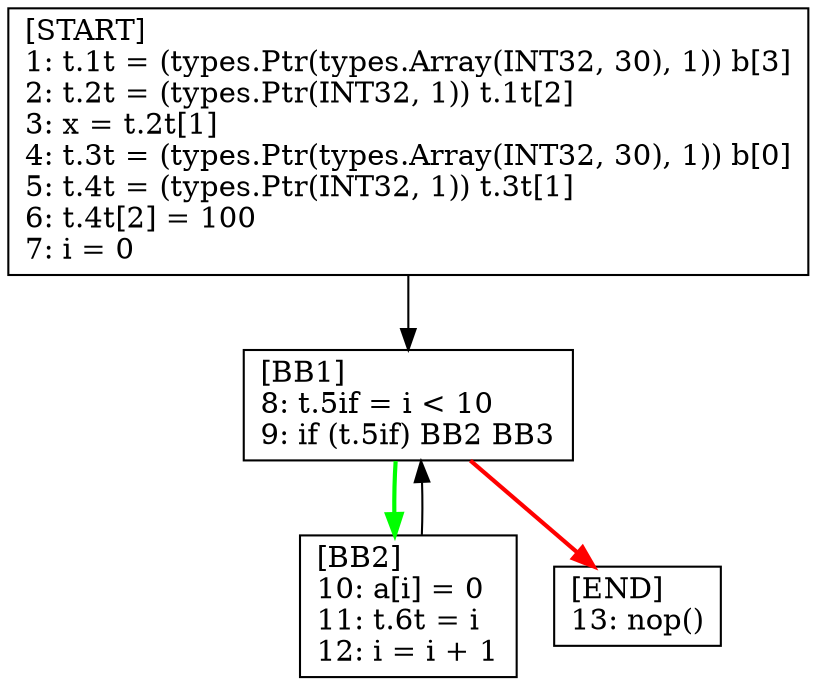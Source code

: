 digraph {
  node [shape=box]
  START [label="[START]\l1: t.1t = (types.Ptr(types.Array(INT32, 30), 1)) b[3]\l2: t.2t = (types.Ptr(INT32, 1)) t.1t[2]\l3: x = t.2t[1]\l4: t.3t = (types.Ptr(types.Array(INT32, 30), 1)) b[0]\l5: t.4t = (types.Ptr(INT32, 1)) t.3t[1]\l6: t.4t[2] = 100\l7: i = 0\l"];
  START -> BB1;
  BB1 [label="[BB1]\l8: t.5if = i < 10\l9: if (t.5if) BB2 BB3\l"];
  BB1 -> BB2 [color=green, penwidth=2];
  BB1 -> END [color=red, penwidth=2];
  BB2 [label="[BB2]\l10: a[i] = 0\l11: t.6t = i\l12: i = i + 1\l"];
  BB2 -> BB1;
  END [label="[END]\l13: nop()\l"];
} // close digraph
